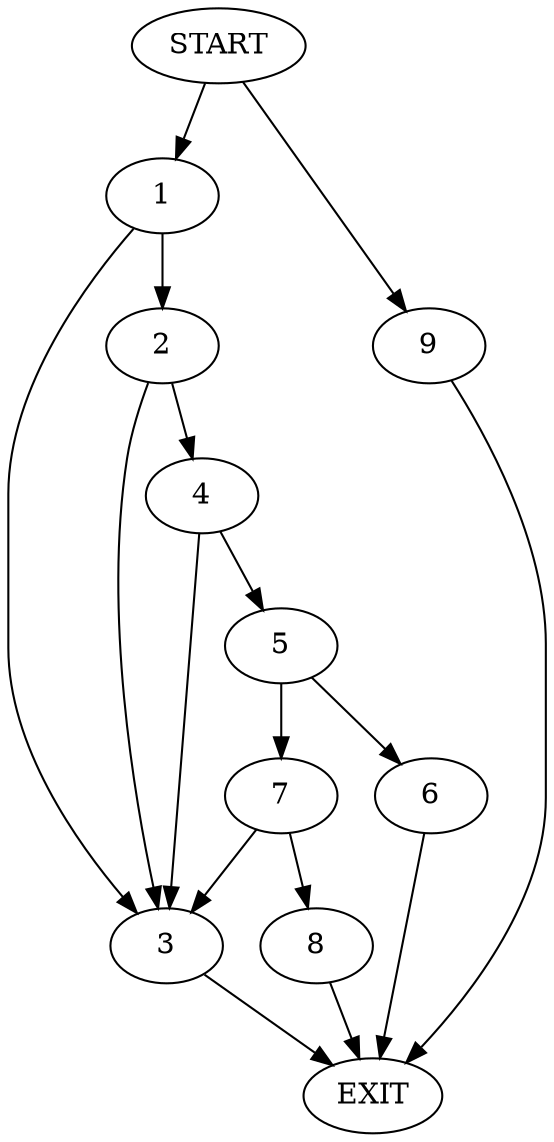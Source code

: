 digraph {
0 [label="START"]
10 [label="EXIT"]
0 -> 1
1 -> 2
1 -> 3
2 -> 4
2 -> 3
3 -> 10
4 -> 5
4 -> 3
5 -> 6
5 -> 7
7 -> 8
7 -> 3
6 -> 10
8 -> 10
0 -> 9
9 -> 10
}
